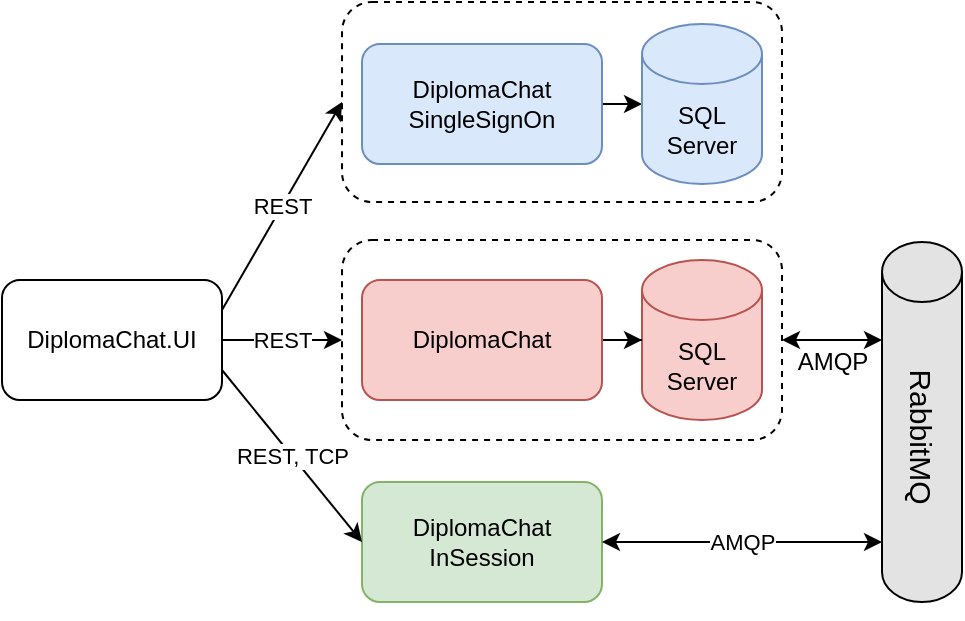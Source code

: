 <mxfile version="14.6.13" type="device"><diagram name="Page-1" id="38b20595-45e3-9b7f-d5ca-b57f44c5b66d"><mxGraphModel dx="1422" dy="822" grid="1" gridSize="10" guides="1" tooltips="1" connect="1" arrows="1" fold="1" page="1" pageScale="1" pageWidth="1100" pageHeight="850" background="#ffffff" math="0" shadow="0"><root><mxCell id="0"/><mxCell id="1" parent="0"/><mxCell id="u-swVDGOiQ5yJ6-aWHnk-11" value="" style="rounded=1;whiteSpace=wrap;html=1;fillColor=none;dashed=1;" parent="1" vertex="1"><mxGeometry x="190" y="129" width="220" height="100" as="geometry"/></mxCell><mxCell id="u-swVDGOiQ5yJ6-aWHnk-10" value="" style="rounded=1;whiteSpace=wrap;html=1;fillColor=none;dashed=1;" parent="1" vertex="1"><mxGeometry x="190" y="10" width="220" height="100" as="geometry"/></mxCell><mxCell id="wAKESaqTWCrRpAc3DBPC-18" style="edgeStyle=orthogonalEdgeStyle;rounded=0;orthogonalLoop=1;jettySize=auto;html=1;entryX=0;entryY=0.5;entryDx=0;entryDy=0;entryPerimeter=0;exitX=1;exitY=0.5;exitDx=0;exitDy=0;" parent="1" source="hqew8apP-kvOiDOTK45H-2" target="wAKESaqTWCrRpAc3DBPC-17" edge="1"><mxGeometry relative="1" as="geometry"><mxPoint x="300" y="61" as="sourcePoint"/></mxGeometry></mxCell><mxCell id="wAKESaqTWCrRpAc3DBPC-17" value="&lt;span&gt;SQL&lt;br&gt;Server&lt;br&gt;&lt;/span&gt;" style="shape=cylinder3;whiteSpace=wrap;html=1;boundedLbl=1;backgroundOutline=1;size=15;fillColor=#dae8fc;strokeColor=#6c8ebf;" parent="1" vertex="1"><mxGeometry x="340" y="21" width="60" height="80" as="geometry"/></mxCell><mxCell id="hqew8apP-kvOiDOTK45H-2" value="DiplomaChat&lt;br&gt;SingleSignOn" style="rounded=1;whiteSpace=wrap;html=1;fillColor=#dae8fc;strokeColor=#6c8ebf;" parent="1" vertex="1"><mxGeometry x="200" y="31" width="120" height="60" as="geometry"/></mxCell><mxCell id="hqew8apP-kvOiDOTK45H-8" value="DiplomaChat&lt;br&gt;InSession" style="rounded=1;whiteSpace=wrap;html=1;fillColor=#d5e8d4;strokeColor=#82b366;" parent="1" vertex="1"><mxGeometry x="200" y="250" width="120" height="60" as="geometry"/></mxCell><mxCell id="u-swVDGOiQ5yJ6-aWHnk-1" value="SQL&lt;br&gt;Server" style="shape=cylinder3;whiteSpace=wrap;html=1;boundedLbl=1;backgroundOutline=1;size=15;fillColor=#f8cecc;strokeColor=#b85450;" parent="1" vertex="1"><mxGeometry x="340" y="139" width="60" height="80" as="geometry"/></mxCell><mxCell id="u-swVDGOiQ5yJ6-aWHnk-4" value="" style="edgeStyle=orthogonalEdgeStyle;rounded=0;orthogonalLoop=1;jettySize=auto;html=1;" parent="1" source="u-swVDGOiQ5yJ6-aWHnk-2" target="u-swVDGOiQ5yJ6-aWHnk-1" edge="1"><mxGeometry relative="1" as="geometry"/></mxCell><mxCell id="u-swVDGOiQ5yJ6-aWHnk-2" value="DiplomaChat" style="rounded=1;whiteSpace=wrap;html=1;fillColor=#f8cecc;strokeColor=#b85450;" parent="1" vertex="1"><mxGeometry x="200" y="149" width="120" height="60" as="geometry"/></mxCell><mxCell id="u-swVDGOiQ5yJ6-aWHnk-14" value="" style="shape=cylinder3;whiteSpace=wrap;html=1;boundedLbl=1;backgroundOutline=1;size=15;fillColor=#E3E3E3;" parent="1" vertex="1"><mxGeometry x="460" y="130" width="40" height="180" as="geometry"/></mxCell><mxCell id="u-swVDGOiQ5yJ6-aWHnk-15" value="&lt;font style=&quot;font-size: 15px&quot;&gt;RabbitMQ&lt;br&gt;&lt;/font&gt;" style="text;html=1;strokeColor=none;fillColor=none;align=center;verticalAlign=middle;whiteSpace=wrap;rounded=0;rotation=90;" parent="1" vertex="1"><mxGeometry x="435.63" y="217" width="88.75" height="20" as="geometry"/></mxCell><mxCell id="u-swVDGOiQ5yJ6-aWHnk-21" value="" style="endArrow=classic;startArrow=classic;html=1;entryX=1;entryY=0.5;entryDx=0;entryDy=0;" parent="1" target="u-swVDGOiQ5yJ6-aWHnk-11" edge="1"><mxGeometry width="50" height="50" relative="1" as="geometry"><mxPoint x="460" y="179" as="sourcePoint"/><mxPoint x="421.25" y="178.5" as="targetPoint"/></mxGeometry></mxCell><mxCell id="u-swVDGOiQ5yJ6-aWHnk-23" value="AMQP" style="endArrow=classic;startArrow=classic;html=1;entryX=1;entryY=0.5;entryDx=0;entryDy=0;" parent="1" target="hqew8apP-kvOiDOTK45H-8" edge="1"><mxGeometry width="50" height="50" relative="1" as="geometry"><mxPoint x="460" y="280" as="sourcePoint"/><mxPoint x="410" y="279.71" as="targetPoint"/></mxGeometry></mxCell><mxCell id="u-swVDGOiQ5yJ6-aWHnk-25" value="REST" style="edgeStyle=orthogonalEdgeStyle;rounded=0;orthogonalLoop=1;jettySize=auto;html=1;exitX=1;exitY=0.5;exitDx=0;exitDy=0;entryX=0;entryY=0.5;entryDx=0;entryDy=0;" parent="1" source="u-swVDGOiQ5yJ6-aWHnk-24" target="u-swVDGOiQ5yJ6-aWHnk-11" edge="1"><mxGeometry relative="1" as="geometry"><mxPoint x="50" y="179" as="targetPoint"/></mxGeometry></mxCell><mxCell id="u-swVDGOiQ5yJ6-aWHnk-24" value="DiplomaChat.UI" style="rounded=1;whiteSpace=wrap;html=1;fillColor=#FFFFFF;" parent="1" vertex="1"><mxGeometry x="20" y="149" width="110" height="60" as="geometry"/></mxCell><mxCell id="cArSw5q3RBUxAUZWU1QU-1" value="REST" style="endArrow=classic;html=1;exitX=1;exitY=0.25;exitDx=0;exitDy=0;entryX=0;entryY=0.5;entryDx=0;entryDy=0;" parent="1" source="u-swVDGOiQ5yJ6-aWHnk-24" target="u-swVDGOiQ5yJ6-aWHnk-10" edge="1"><mxGeometry width="50" height="50" relative="1" as="geometry"><mxPoint x="190" y="240" as="sourcePoint"/><mxPoint x="240" y="190" as="targetPoint"/></mxGeometry></mxCell><mxCell id="cArSw5q3RBUxAUZWU1QU-2" value="REST, TCP" style="endArrow=classic;html=1;exitX=1;exitY=0.75;exitDx=0;exitDy=0;entryX=0;entryY=0.5;entryDx=0;entryDy=0;" parent="1" source="u-swVDGOiQ5yJ6-aWHnk-24" target="hqew8apP-kvOiDOTK45H-8" edge="1"><mxGeometry width="50" height="50" relative="1" as="geometry"><mxPoint x="140" y="174" as="sourcePoint"/><mxPoint x="200" y="70" as="targetPoint"/></mxGeometry></mxCell><mxCell id="cArSw5q3RBUxAUZWU1QU-3" style="edgeStyle=orthogonalEdgeStyle;rounded=0;orthogonalLoop=1;jettySize=auto;html=1;exitX=0.5;exitY=1;exitDx=0;exitDy=0;exitPerimeter=0;" parent="1" source="u-swVDGOiQ5yJ6-aWHnk-14" target="u-swVDGOiQ5yJ6-aWHnk-14" edge="1"><mxGeometry relative="1" as="geometry"/></mxCell><mxCell id="FnT9NMgWZP6zDgo1cCmi-4" value="AMQP" style="text;html=1;align=center;verticalAlign=middle;resizable=0;points=[];autosize=1;" parent="1" vertex="1"><mxGeometry x="410" y="180" width="50" height="20" as="geometry"/></mxCell></root></mxGraphModel></diagram></mxfile>